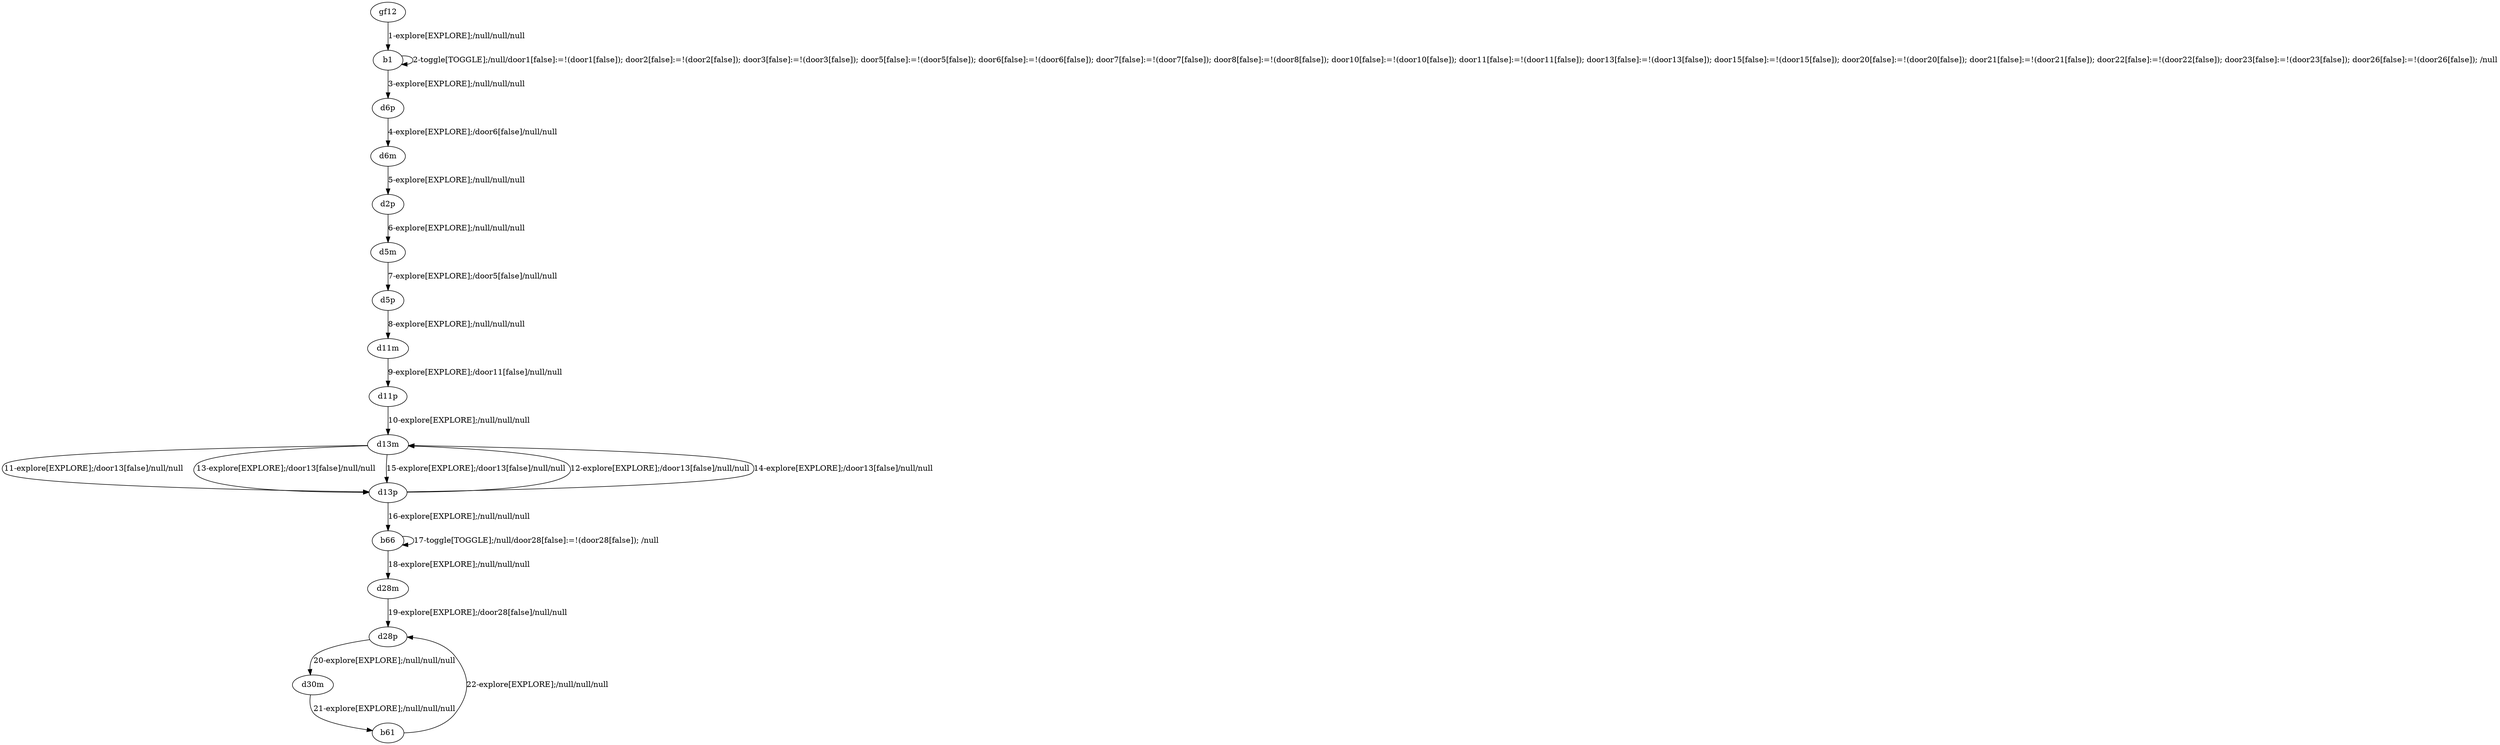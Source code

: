 # Total number of goals covered by this test: 1
# b61 --> d28p

digraph g {
"gf12" -> "b1" [label = "1-explore[EXPLORE];/null/null/null"];
"b1" -> "b1" [label = "2-toggle[TOGGLE];/null/door1[false]:=!(door1[false]); door2[false]:=!(door2[false]); door3[false]:=!(door3[false]); door5[false]:=!(door5[false]); door6[false]:=!(door6[false]); door7[false]:=!(door7[false]); door8[false]:=!(door8[false]); door10[false]:=!(door10[false]); door11[false]:=!(door11[false]); door13[false]:=!(door13[false]); door15[false]:=!(door15[false]); door20[false]:=!(door20[false]); door21[false]:=!(door21[false]); door22[false]:=!(door22[false]); door23[false]:=!(door23[false]); door26[false]:=!(door26[false]); /null"];
"b1" -> "d6p" [label = "3-explore[EXPLORE];/null/null/null"];
"d6p" -> "d6m" [label = "4-explore[EXPLORE];/door6[false]/null/null"];
"d6m" -> "d2p" [label = "5-explore[EXPLORE];/null/null/null"];
"d2p" -> "d5m" [label = "6-explore[EXPLORE];/null/null/null"];
"d5m" -> "d5p" [label = "7-explore[EXPLORE];/door5[false]/null/null"];
"d5p" -> "d11m" [label = "8-explore[EXPLORE];/null/null/null"];
"d11m" -> "d11p" [label = "9-explore[EXPLORE];/door11[false]/null/null"];
"d11p" -> "d13m" [label = "10-explore[EXPLORE];/null/null/null"];
"d13m" -> "d13p" [label = "11-explore[EXPLORE];/door13[false]/null/null"];
"d13p" -> "d13m" [label = "12-explore[EXPLORE];/door13[false]/null/null"];
"d13m" -> "d13p" [label = "13-explore[EXPLORE];/door13[false]/null/null"];
"d13p" -> "d13m" [label = "14-explore[EXPLORE];/door13[false]/null/null"];
"d13m" -> "d13p" [label = "15-explore[EXPLORE];/door13[false]/null/null"];
"d13p" -> "b66" [label = "16-explore[EXPLORE];/null/null/null"];
"b66" -> "b66" [label = "17-toggle[TOGGLE];/null/door28[false]:=!(door28[false]); /null"];
"b66" -> "d28m" [label = "18-explore[EXPLORE];/null/null/null"];
"d28m" -> "d28p" [label = "19-explore[EXPLORE];/door28[false]/null/null"];
"d28p" -> "d30m" [label = "20-explore[EXPLORE];/null/null/null"];
"d30m" -> "b61" [label = "21-explore[EXPLORE];/null/null/null"];
"b61" -> "d28p" [label = "22-explore[EXPLORE];/null/null/null"];
}